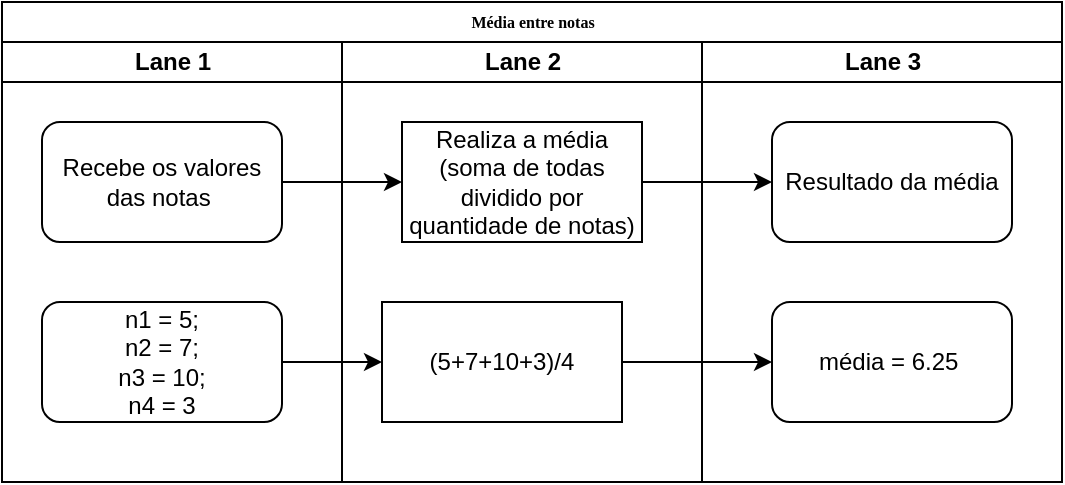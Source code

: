 <mxfile version="14.6.13" type="device"><diagram name="Page-1" id="74e2e168-ea6b-b213-b513-2b3c1d86103e"><mxGraphModel dx="1264" dy="592" grid="1" gridSize="10" guides="1" tooltips="1" connect="1" arrows="1" fold="1" page="1" pageScale="1" pageWidth="1100" pageHeight="850" background="#ffffff" math="0" shadow="0"><root><mxCell id="0"/><mxCell id="1" parent="0"/><mxCell id="77e6c97f196da883-1" value="Média entre notas" style="swimlane;html=1;childLayout=stackLayout;startSize=20;rounded=0;shadow=0;labelBackgroundColor=none;strokeWidth=1;fontFamily=Verdana;fontSize=8;align=center;" parent="1" vertex="1"><mxGeometry x="60" y="40" width="530" height="240" as="geometry"/></mxCell><mxCell id="77e6c97f196da883-2" value="Lane 1" style="swimlane;html=1;startSize=20;" parent="77e6c97f196da883-1" vertex="1"><mxGeometry y="20" width="170" height="220" as="geometry"/></mxCell><mxCell id="wttFt3qShp9RVsN4xOLZ-2" value="Recebe os valores das notas&amp;nbsp;" style="rounded=1;whiteSpace=wrap;html=1;" vertex="1" parent="77e6c97f196da883-2"><mxGeometry x="20" y="40" width="120" height="60" as="geometry"/></mxCell><mxCell id="77e6c97f196da883-3" value="Lane 2" style="swimlane;html=1;startSize=20;" parent="77e6c97f196da883-1" vertex="1"><mxGeometry x="170" y="20" width="180" height="220" as="geometry"/></mxCell><mxCell id="wttFt3qShp9RVsN4xOLZ-3" value="Realiza a média (soma de todas dividido por quantidade de notas)" style="rounded=0;whiteSpace=wrap;html=1;" vertex="1" parent="77e6c97f196da883-3"><mxGeometry x="30" y="40" width="120" height="60" as="geometry"/></mxCell><mxCell id="wttFt3qShp9RVsN4xOLZ-12" style="edgeStyle=orthogonalEdgeStyle;rounded=0;orthogonalLoop=1;jettySize=auto;html=1;entryX=0;entryY=0.5;entryDx=0;entryDy=0;" edge="1" parent="77e6c97f196da883-3" source="wttFt3qShp9RVsN4xOLZ-9" target="wttFt3qShp9RVsN4xOLZ-10"><mxGeometry relative="1" as="geometry"/></mxCell><mxCell id="wttFt3qShp9RVsN4xOLZ-9" value="n1 = 5;&lt;br&gt;n2 = 7; &lt;br&gt;n3 = 10;&lt;br&gt;n4 = 3" style="rounded=1;whiteSpace=wrap;html=1;" vertex="1" parent="77e6c97f196da883-3"><mxGeometry x="-150" y="130" width="120" height="60" as="geometry"/></mxCell><mxCell id="wttFt3qShp9RVsN4xOLZ-10" value="(5+7+10+3)/4" style="rounded=0;whiteSpace=wrap;html=1;" vertex="1" parent="77e6c97f196da883-3"><mxGeometry x="20" y="130" width="120" height="60" as="geometry"/></mxCell><mxCell id="77e6c97f196da883-4" value="Lane 3" style="swimlane;html=1;startSize=20;" parent="77e6c97f196da883-1" vertex="1"><mxGeometry x="350" y="20" width="180" height="220" as="geometry"/></mxCell><mxCell id="wttFt3qShp9RVsN4xOLZ-7" value="Resultado da média" style="rounded=1;whiteSpace=wrap;html=1;" vertex="1" parent="77e6c97f196da883-4"><mxGeometry x="35" y="40" width="120" height="60" as="geometry"/></mxCell><mxCell id="wttFt3qShp9RVsN4xOLZ-11" value="média = 6.25&amp;nbsp;" style="rounded=1;whiteSpace=wrap;html=1;" vertex="1" parent="77e6c97f196da883-4"><mxGeometry x="35" y="130" width="120" height="60" as="geometry"/></mxCell><mxCell id="wttFt3qShp9RVsN4xOLZ-6" style="edgeStyle=orthogonalEdgeStyle;rounded=0;orthogonalLoop=1;jettySize=auto;html=1;exitX=1;exitY=0.5;exitDx=0;exitDy=0;entryX=0;entryY=0.5;entryDx=0;entryDy=0;" edge="1" parent="77e6c97f196da883-1" source="wttFt3qShp9RVsN4xOLZ-2" target="wttFt3qShp9RVsN4xOLZ-3"><mxGeometry relative="1" as="geometry"/></mxCell><mxCell id="wttFt3qShp9RVsN4xOLZ-8" style="edgeStyle=orthogonalEdgeStyle;rounded=0;orthogonalLoop=1;jettySize=auto;html=1;entryX=0;entryY=0.5;entryDx=0;entryDy=0;" edge="1" parent="77e6c97f196da883-1" source="wttFt3qShp9RVsN4xOLZ-3" target="wttFt3qShp9RVsN4xOLZ-7"><mxGeometry relative="1" as="geometry"/></mxCell><mxCell id="wttFt3qShp9RVsN4xOLZ-13" style="edgeStyle=orthogonalEdgeStyle;rounded=0;orthogonalLoop=1;jettySize=auto;html=1;entryX=0;entryY=0.5;entryDx=0;entryDy=0;" edge="1" parent="77e6c97f196da883-1" source="wttFt3qShp9RVsN4xOLZ-10" target="wttFt3qShp9RVsN4xOLZ-11"><mxGeometry relative="1" as="geometry"/></mxCell></root></mxGraphModel></diagram></mxfile>